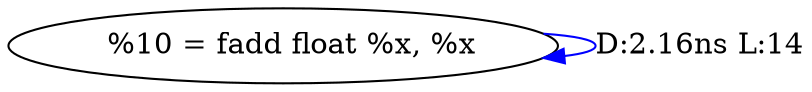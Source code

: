 digraph {
Node0x2545400[label="  %10 = fadd float %x, %x"];
Node0x2545400 -> Node0x2545400[label="D:2.16ns L:14",color=blue];
}
